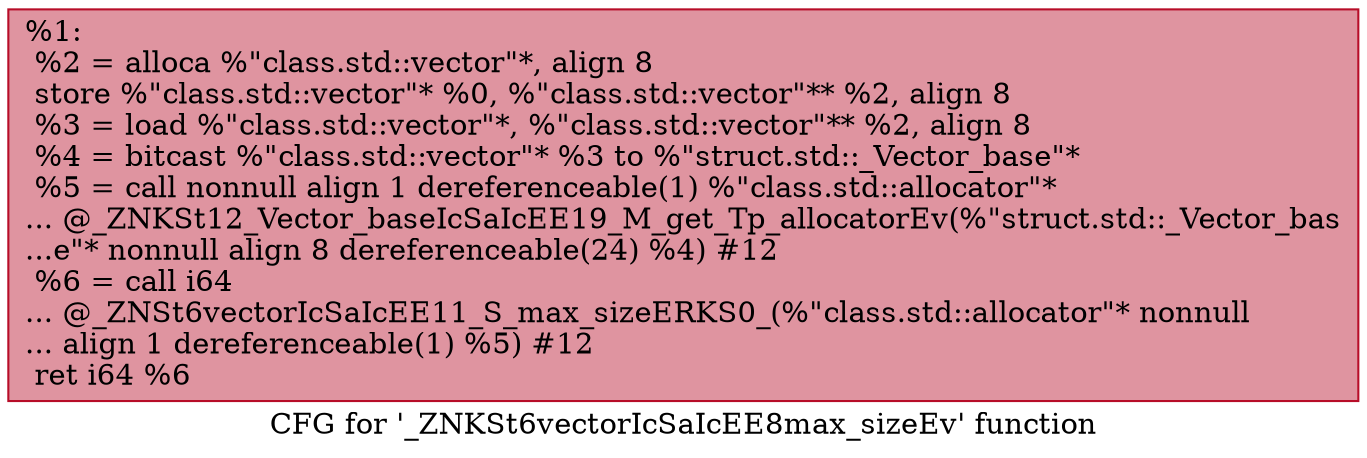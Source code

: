 digraph "CFG for '_ZNKSt6vectorIcSaIcEE8max_sizeEv' function" {
	label="CFG for '_ZNKSt6vectorIcSaIcEE8max_sizeEv' function";

	Node0x560255cd2d60 [shape=record,color="#b70d28ff", style=filled, fillcolor="#b70d2870",label="{%1:\l  %2 = alloca %\"class.std::vector\"*, align 8\l  store %\"class.std::vector\"* %0, %\"class.std::vector\"** %2, align 8\l  %3 = load %\"class.std::vector\"*, %\"class.std::vector\"** %2, align 8\l  %4 = bitcast %\"class.std::vector\"* %3 to %\"struct.std::_Vector_base\"*\l  %5 = call nonnull align 1 dereferenceable(1) %\"class.std::allocator\"*\l... @_ZNKSt12_Vector_baseIcSaIcEE19_M_get_Tp_allocatorEv(%\"struct.std::_Vector_bas\l...e\"* nonnull align 8 dereferenceable(24) %4) #12\l  %6 = call i64\l... @_ZNSt6vectorIcSaIcEE11_S_max_sizeERKS0_(%\"class.std::allocator\"* nonnull\l... align 1 dereferenceable(1) %5) #12\l  ret i64 %6\l}"];
}
